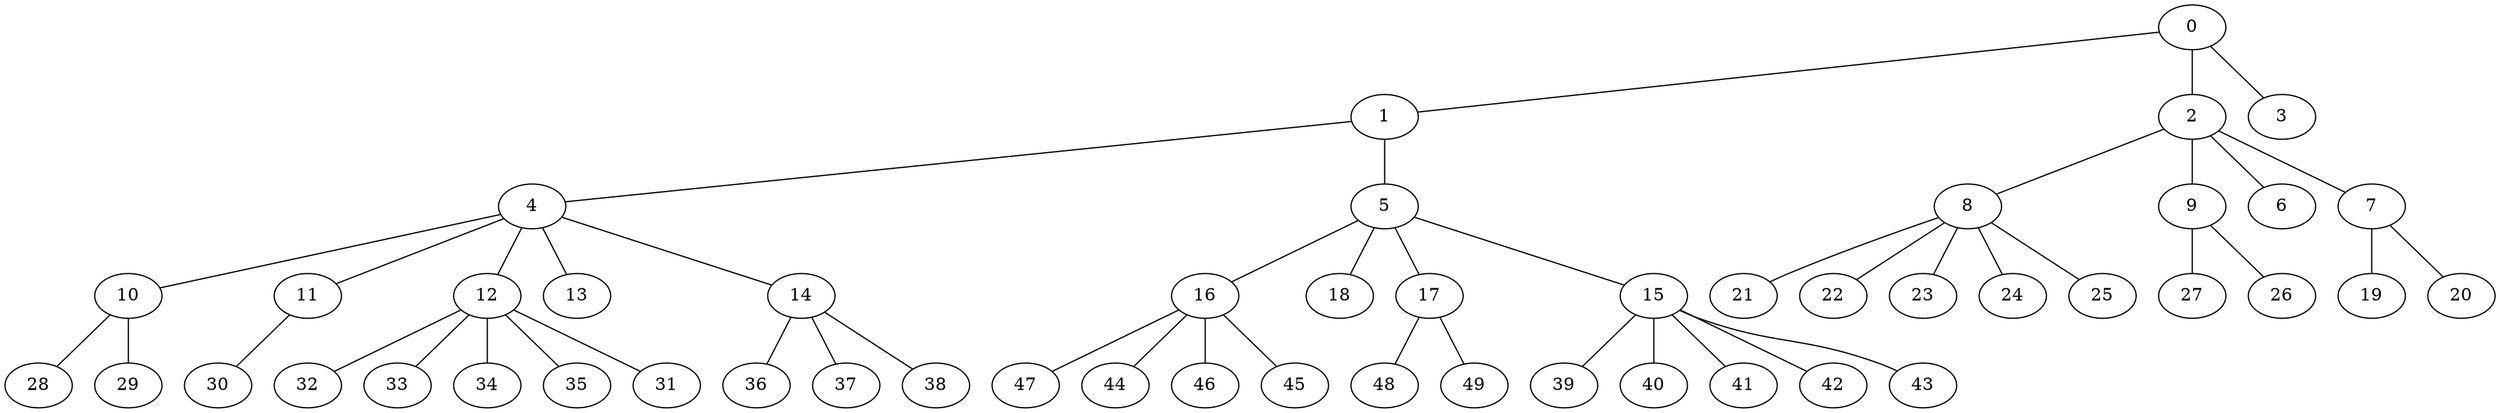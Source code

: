 
graph graphname {
    0 -- 1
0 -- 2
0 -- 3
1 -- 4
1 -- 5
2 -- 8
2 -- 9
2 -- 6
2 -- 7
4 -- 10
4 -- 11
4 -- 12
4 -- 13
4 -- 14
5 -- 16
5 -- 18
5 -- 17
5 -- 15
7 -- 19
7 -- 20
8 -- 21
8 -- 22
8 -- 23
8 -- 24
8 -- 25
9 -- 27
9 -- 26
10 -- 28
10 -- 29
11 -- 30
12 -- 32
12 -- 33
12 -- 34
12 -- 35
12 -- 31
14 -- 36
14 -- 37
14 -- 38
15 -- 39
15 -- 40
15 -- 41
15 -- 42
15 -- 43
16 -- 47
16 -- 44
16 -- 46
16 -- 45
17 -- 48
17 -- 49

}
